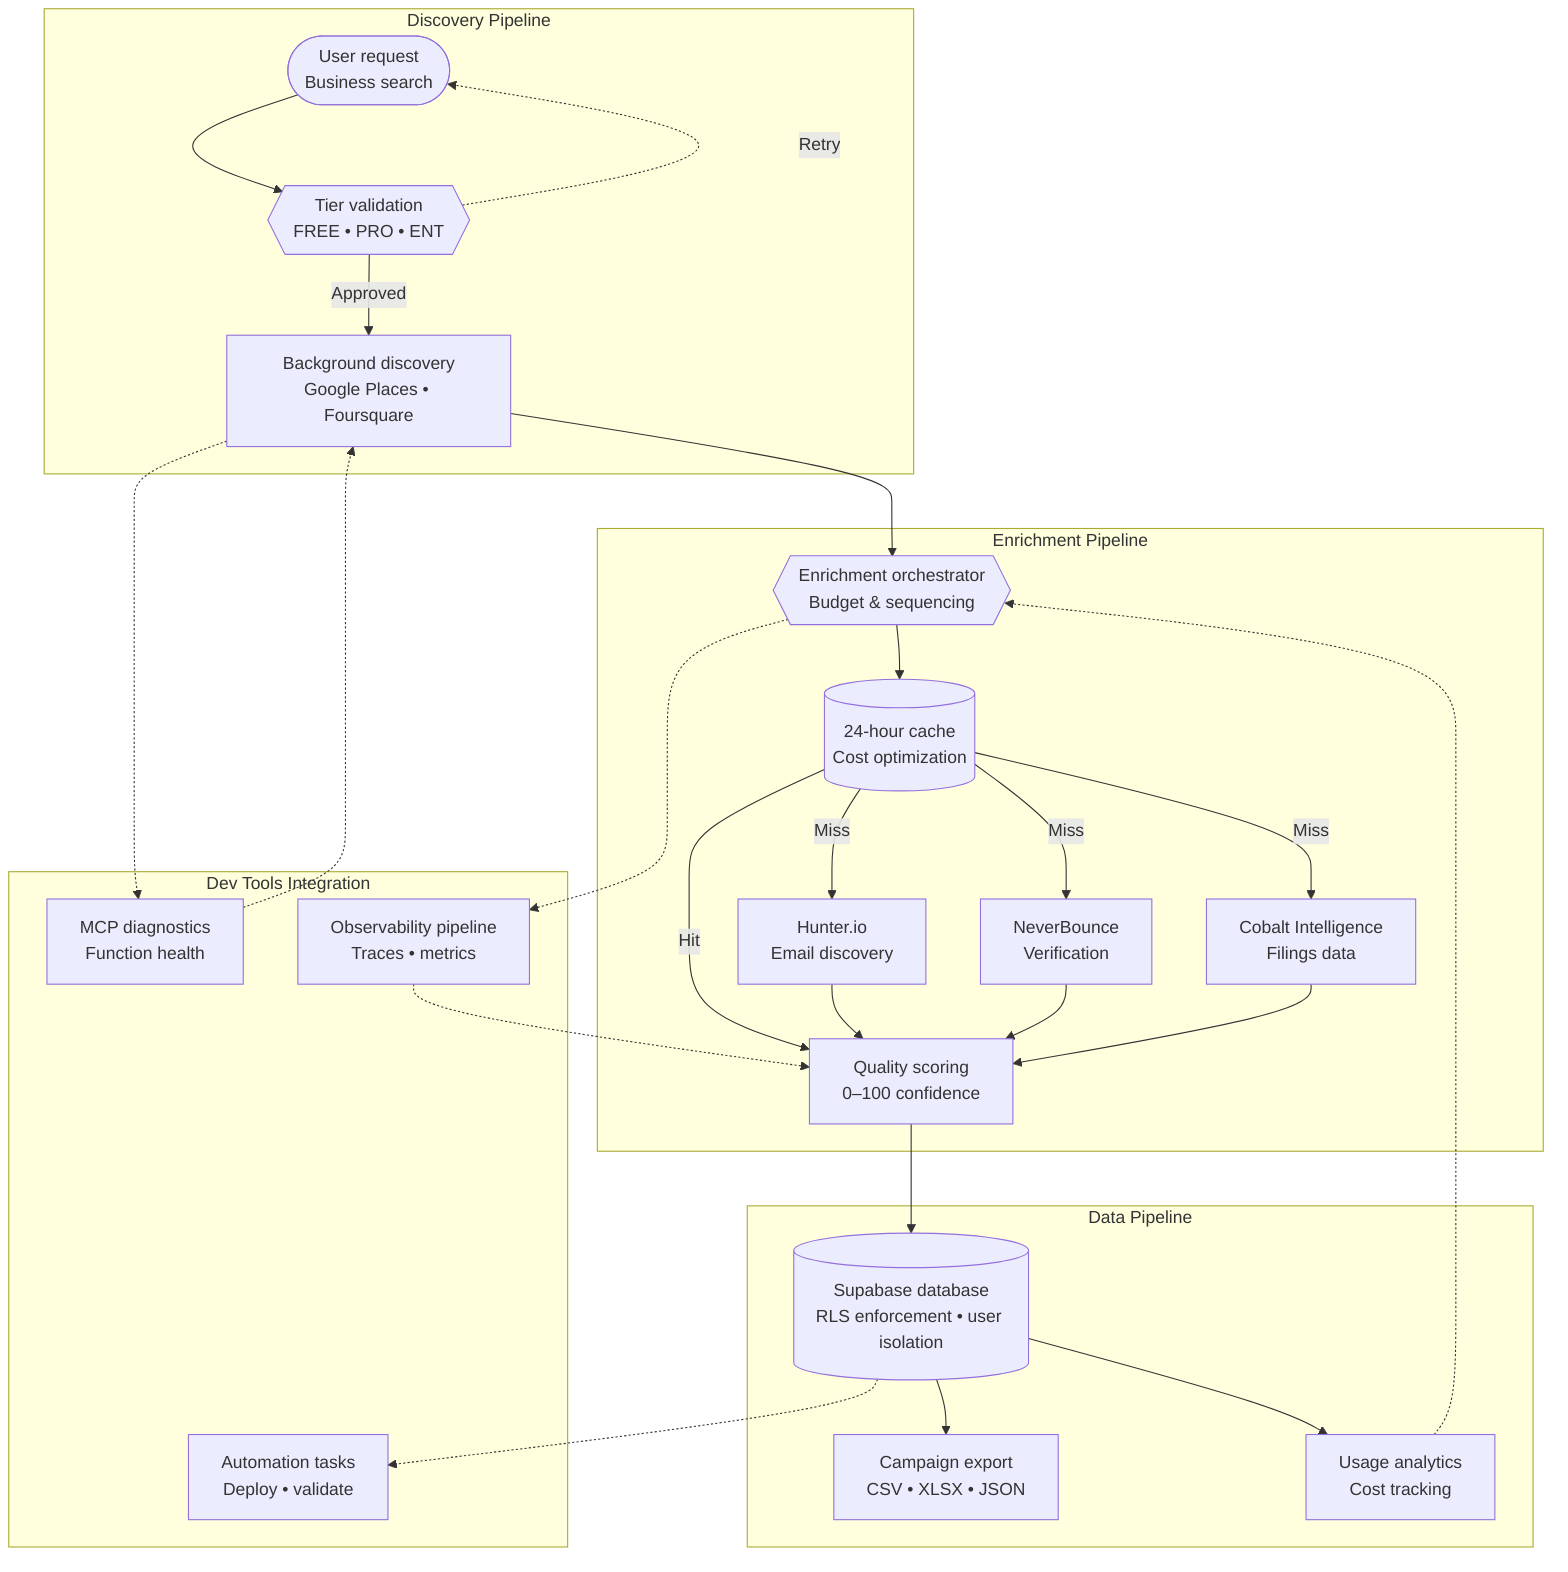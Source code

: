 %% domain: dev-tools %%
%% compliance:ZeroFakeData %%
%% reciprocal: [docs/mmd-shared/end-state/index.md] %%
%% type: flowchart %%
%% title: Discovery & Enrichment Workflow %%
%% index: [docs/mmd-shared/config/index.md] %%
%%{init: { 'config': 'docs/shared/mermaid/config/mermaid.config.json', 'flowchart': { 'elk': { 'elk.direction': 'DOWN' } } }}%%
flowchart TD
    subgraph Discovery["Discovery Pipeline"]
        UserRequest(["User request\nBusiness search"])
        TierValidation{{"Tier validation\nFREE • PRO • ENT"}}
        BackgroundJob["Background discovery\nGoogle Places • Foursquare"]
    end

    subgraph Enrichment["Enrichment Pipeline"]
        Orchestrator{{"Enrichment orchestrator\nBudget & sequencing"}}
        HunterService["Hunter.io\nEmail discovery"]
        NeverBounceService["NeverBounce\nVerification"]
        CobaltService["Cobalt Intelligence\nFilings data"]
        Cache[("24-hour cache\nCost optimization")]
        QualityScoring["Quality scoring\n0–100 confidence"]
    end

    subgraph DataFlow["Data Pipeline"]
        Database[("Supabase database\nRLS enforcement • user isolation")]
        Export["Campaign export\nCSV • XLSX • JSON"]
        Analytics["Usage analytics\nCost tracking"]
    end

    subgraph DevTools["Dev Tools Integration"]
        MCPDiagnostics["MCP diagnostics\nFunction health"]
        ObservabilityPipe["Observability pipeline\nTraces • metrics"]
        AutomationTasks["Automation tasks\nDeploy • validate"]
    end

    UserRequest --> TierValidation
    TierValidation -->|Approved| BackgroundJob
    TierValidation -.->|Retry| UserRequest

    BackgroundJob --> Orchestrator
    Orchestrator --> Cache
    Cache -->|Hit| QualityScoring
    Cache -->|Miss| HunterService
    Cache -->|Miss| NeverBounceService
    Cache -->|Miss| CobaltService
    HunterService --> QualityScoring
    NeverBounceService --> QualityScoring
    CobaltService --> QualityScoring

    QualityScoring --> Database
    Database --> Export
    Database --> Analytics

    BackgroundJob -.-> MCPDiagnostics
    Orchestrator -.-> ObservabilityPipe
    Database -.-> AutomationTasks

    Analytics -.-> Orchestrator
    MCPDiagnostics -.-> BackgroundJob
    ObservabilityPipe -.-> QualityScoring